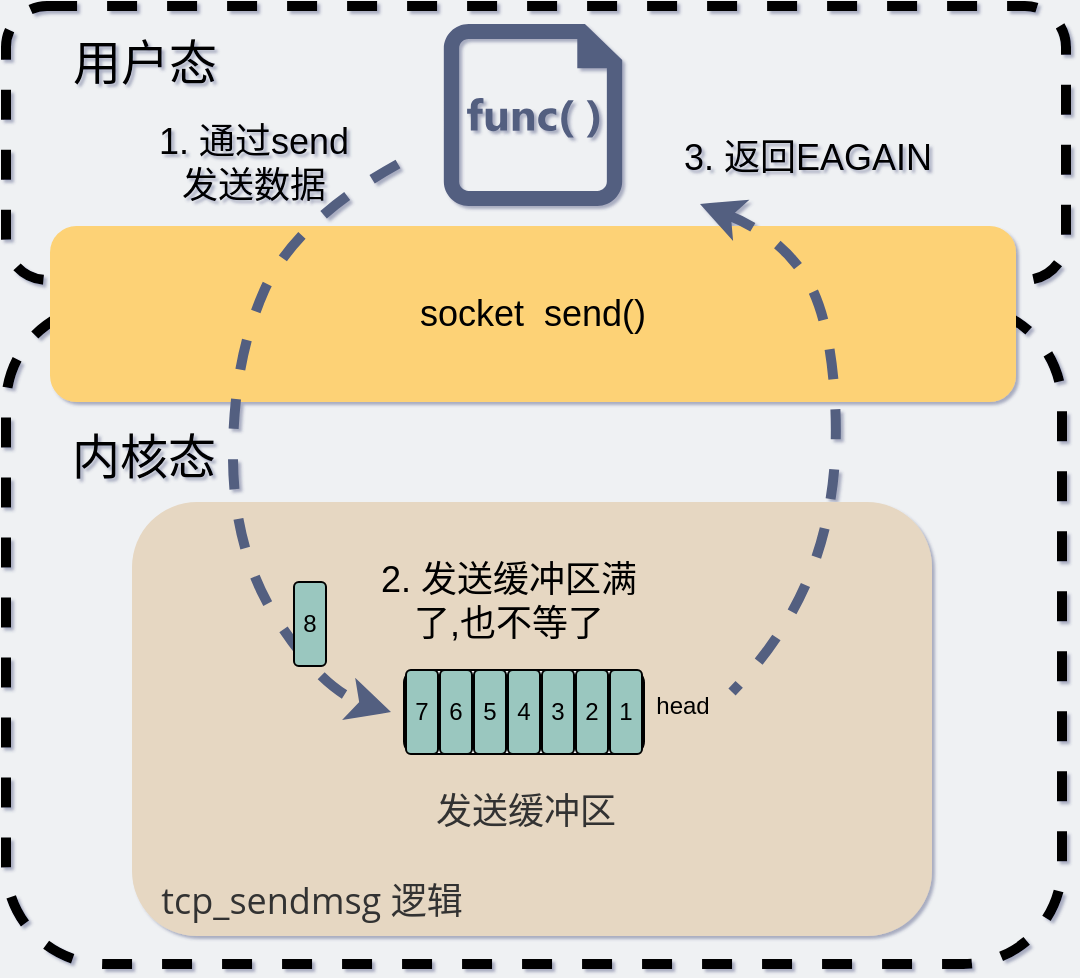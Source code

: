 <mxfile version="22.0.8" type="github">
  <diagram id="3228e29e-7158-1315-38df-8450db1d8a1d" name="Page-1">
    <mxGraphModel dx="607" dy="1278" grid="0" gridSize="10" guides="1" tooltips="1" connect="1" arrows="1" fold="1" page="1" pageScale="1" pageWidth="600" pageHeight="550" background="#EFF1F3" math="0" shadow="1">
      <root>
        <mxCell id="0" />
        <mxCell id="1" parent="0" />
        <mxCell id="Zxyhw3o_makbFYxT9f12-17" value="" style="rounded=1;whiteSpace=wrap;html=1;dashed=1;strokeWidth=5;fillColor=none;" parent="1" vertex="1">
          <mxGeometry x="18" y="-364" width="528" height="329" as="geometry" />
        </mxCell>
        <mxCell id="Zxyhw3o_makbFYxT9f12-14" value="" style="rounded=1;whiteSpace=wrap;html=1;strokeColor=none;fontSize=18;labelBackgroundColor=none;fillColor=#E6D7C2;" parent="1" vertex="1">
          <mxGeometry x="81" y="-266" width="400" height="217" as="geometry" />
        </mxCell>
        <mxCell id="pCjDIv-f0e-wGzuPs2K4-11" value="" style="rounded=1;whiteSpace=wrap;html=1;fillColor=#EFF1F3;" parent="1" vertex="1">
          <mxGeometry x="217" y="-182" width="120" height="42" as="geometry" />
        </mxCell>
        <mxCell id="Zxyhw3o_makbFYxT9f12-7" value="" style="rounded=1;whiteSpace=wrap;html=1;dashed=1;strokeWidth=5;fillColor=none;" parent="1" vertex="1">
          <mxGeometry x="18" y="-514" width="530" height="137" as="geometry" />
        </mxCell>
        <mxCell id="Zxyhw3o_makbFYxT9f12-2" value="&lt;font style=&quot;font-size: 18px&quot;&gt;socket&amp;nbsp; send()&lt;/font&gt;" style="rounded=1;whiteSpace=wrap;html=1;strokeColor=none;labelBackgroundColor=none;fillColor=#FDD276;" parent="1" vertex="1">
          <mxGeometry x="40" y="-404" width="483" height="88" as="geometry" />
        </mxCell>
        <mxCell id="Zxyhw3o_makbFYxT9f12-11" value="&lt;font style=&quot;font-size: 24px&quot;&gt;用户态&lt;/font&gt;" style="text;html=1;strokeColor=none;fillColor=none;align=center;verticalAlign=middle;whiteSpace=wrap;rounded=0;dashed=1;" parent="1" vertex="1">
          <mxGeometry x="21" y="-495" width="132.5" height="20" as="geometry" />
        </mxCell>
        <mxCell id="Zxyhw3o_makbFYxT9f12-12" value="&lt;font style=&quot;font-size: 24px&quot;&gt;内核态&lt;/font&gt;" style="text;html=1;strokeColor=none;align=center;verticalAlign=middle;whiteSpace=wrap;rounded=0;dashed=1;labelBackgroundColor=none;" parent="1" vertex="1">
          <mxGeometry x="36.25" y="-298" width="102" height="20" as="geometry" />
        </mxCell>
        <mxCell id="222Te1zxGotTQ1m0-dcR-3" value="" style="aspect=fixed;pointerEvents=1;shadow=0;dashed=0;html=1;strokeColor=none;labelPosition=center;verticalLabelPosition=bottom;verticalAlign=top;align=center;shape=mxgraph.mscae.enterprise.code_file;fillColor=#535E80;" parent="1" vertex="1">
          <mxGeometry x="236.91" y="-505" width="89.18" height="91" as="geometry" />
        </mxCell>
        <mxCell id="ZfyCddCFMZxiEYEglCBR-1" value="&lt;font color=&quot;#333333&quot; face=&quot;open sans, clear sans, helvetica neue, helvetica, arial, sans-serif&quot;&gt;&lt;span style=&quot;font-size: 18px&quot;&gt;tcp_sendmsg 逻辑&lt;/span&gt;&lt;/font&gt;" style="text;html=1;strokeColor=none;fillColor=none;align=center;verticalAlign=middle;whiteSpace=wrap;rounded=0;" parent="1" vertex="1">
          <mxGeometry x="93" y="-91" width="156" height="48" as="geometry" />
        </mxCell>
        <mxCell id="ZfyCddCFMZxiEYEglCBR-3" value="&lt;font color=&quot;#333333&quot; face=&quot;open sans, clear sans, helvetica neue, helvetica, arial, sans-serif&quot;&gt;&lt;span style=&quot;font-size: 18px&quot;&gt;发送缓冲区&lt;/span&gt;&lt;/font&gt;" style="text;html=1;strokeColor=none;fillColor=none;align=center;verticalAlign=middle;whiteSpace=wrap;rounded=0;" parent="1" vertex="1">
          <mxGeometry x="223" y="-134" width="110" height="43" as="geometry" />
        </mxCell>
        <mxCell id="ZfyCddCFMZxiEYEglCBR-4" value="2" style="rounded=1;whiteSpace=wrap;html=1;fillColor=#9AC7BF;" parent="1" vertex="1">
          <mxGeometry x="303" y="-182" width="16" height="42" as="geometry" />
        </mxCell>
        <mxCell id="ZfyCddCFMZxiEYEglCBR-5" value="3" style="rounded=1;whiteSpace=wrap;html=1;fillColor=#9AC7BF;" parent="1" vertex="1">
          <mxGeometry x="286" y="-182" width="16" height="42" as="geometry" />
        </mxCell>
        <mxCell id="ZfyCddCFMZxiEYEglCBR-6" value="4" style="rounded=1;whiteSpace=wrap;html=1;fillColor=#9AC7BF;" parent="1" vertex="1">
          <mxGeometry x="269" y="-182" width="16" height="42" as="geometry" />
        </mxCell>
        <mxCell id="222Te1zxGotTQ1m0-dcR-4" value="" style="curved=1;endArrow=classic;html=1;strokeColor=#535E80;strokeWidth=5;dashed=1;exitX=1;exitY=0.5;exitDx=0;exitDy=0;" parent="1" source="ZfyCddCFMZxiEYEglCBR-8" edge="1">
          <mxGeometry width="50" height="50" relative="1" as="geometry">
            <mxPoint x="185.5" y="-422" as="sourcePoint" />
            <mxPoint x="210.5" y="-161" as="targetPoint" />
            <Array as="points">
              <mxPoint x="162.5" y="-406.5" />
              <mxPoint x="131.5" y="-336.5" />
              <mxPoint x="131.5" y="-241.5" />
              <mxPoint x="176.5" y="-171.5" />
            </Array>
          </mxGeometry>
        </mxCell>
        <mxCell id="ZfyCddCFMZxiEYEglCBR-8" value="&lt;font style=&quot;font-size: 18px&quot;&gt;1. 通过send &lt;br&gt;发送数据&lt;/font&gt;" style="text;html=1;strokeColor=none;fillColor=none;align=center;verticalAlign=middle;whiteSpace=wrap;rounded=0;" parent="1" vertex="1">
          <mxGeometry x="70" y="-459" width="144" height="48" as="geometry" />
        </mxCell>
        <mxCell id="ZfyCddCFMZxiEYEglCBR-9" value="&lt;font style=&quot;font-size: 18px&quot;&gt;2. 发送缓冲区满了,也不等了&lt;/font&gt;" style="text;html=1;strokeColor=none;fillColor=none;align=center;verticalAlign=middle;whiteSpace=wrap;rounded=0;" parent="1" vertex="1">
          <mxGeometry x="195" y="-240" width="149" height="48" as="geometry" />
        </mxCell>
        <mxCell id="ZfyCddCFMZxiEYEglCBR-10" value="head" style="text;html=1;strokeColor=none;fillColor=none;align=center;verticalAlign=middle;whiteSpace=wrap;rounded=0;" parent="1" vertex="1">
          <mxGeometry x="339" y="-174" width="35" height="20" as="geometry" />
        </mxCell>
        <mxCell id="ijSoyV1o0yViyPh6vLqH-1" value="8" style="rounded=1;whiteSpace=wrap;html=1;fillColor=#9AC7BF;" parent="1" vertex="1">
          <mxGeometry x="162" y="-226" width="16" height="42" as="geometry" />
        </mxCell>
        <mxCell id="ijSoyV1o0yViyPh6vLqH-2" value="5" style="rounded=1;whiteSpace=wrap;html=1;fillColor=#9AC7BF;" parent="1" vertex="1">
          <mxGeometry x="252" y="-182" width="16" height="42" as="geometry" />
        </mxCell>
        <mxCell id="ijSoyV1o0yViyPh6vLqH-3" value="6" style="rounded=1;whiteSpace=wrap;html=1;fillColor=#9AC7BF;" parent="1" vertex="1">
          <mxGeometry x="235" y="-182" width="16" height="42" as="geometry" />
        </mxCell>
        <mxCell id="ijSoyV1o0yViyPh6vLqH-4" value="7" style="rounded=1;whiteSpace=wrap;html=1;fillColor=#9AC7BF;" parent="1" vertex="1">
          <mxGeometry x="218" y="-182" width="16" height="42" as="geometry" />
        </mxCell>
        <mxCell id="ijSoyV1o0yViyPh6vLqH-7" value="1" style="rounded=1;whiteSpace=wrap;html=1;fillColor=#9AC7BF;" parent="1" vertex="1">
          <mxGeometry x="320" y="-182" width="16" height="42" as="geometry" />
        </mxCell>
        <mxCell id="ijSoyV1o0yViyPh6vLqH-35" value="&lt;font style=&quot;font-size: 18px&quot;&gt;3. 返回EAGAIN&lt;/font&gt;" style="text;html=1;strokeColor=none;fillColor=none;align=center;verticalAlign=middle;whiteSpace=wrap;rounded=0;" parent="1" vertex="1">
          <mxGeometry x="347" y="-462" width="144" height="48" as="geometry" />
        </mxCell>
        <mxCell id="ijSoyV1o0yViyPh6vLqH-36" value="" style="curved=1;endArrow=none;html=1;strokeColor=#535E80;strokeWidth=5;dashed=1;startArrow=classic;startFill=1;endFill=0;" parent="1" edge="1">
          <mxGeometry width="50" height="50" relative="1" as="geometry">
            <mxPoint x="365" y="-415" as="sourcePoint" />
            <mxPoint x="381" y="-171" as="targetPoint" />
            <Array as="points">
              <mxPoint x="403" y="-400" />
              <mxPoint x="430" y="-361" />
              <mxPoint x="435" y="-272" />
              <mxPoint x="410" y="-201" />
            </Array>
          </mxGeometry>
        </mxCell>
      </root>
    </mxGraphModel>
  </diagram>
</mxfile>
